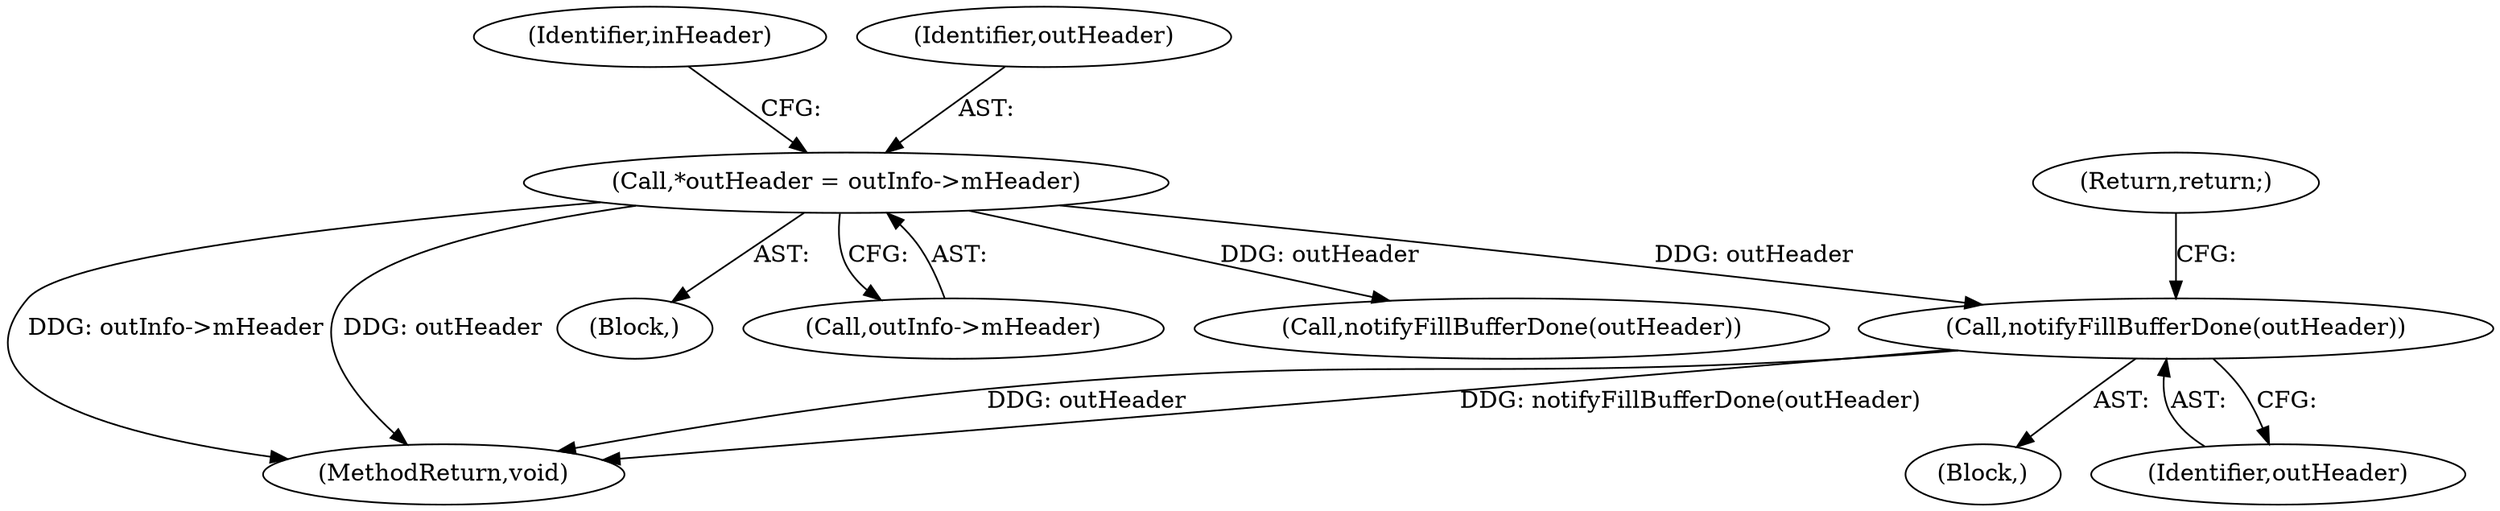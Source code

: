 digraph "0_Android_44749eb4f273f0eb681d0fa013e3beef754fa687@pointer" {
"1000186" [label="(Call,notifyFillBufferDone(outHeader))"];
"1000148" [label="(Call,*outHeader = outInfo->mHeader)"];
"1000156" [label="(Identifier,inHeader)"];
"1000188" [label="(Return,return;)"];
"1000186" [label="(Call,notifyFillBufferDone(outHeader))"];
"1000556" [label="(MethodReturn,void)"];
"1000130" [label="(Block,)"];
"1000150" [label="(Call,outInfo->mHeader)"];
"1000549" [label="(Call,notifyFillBufferDone(outHeader))"];
"1000187" [label="(Identifier,outHeader)"];
"1000148" [label="(Call,*outHeader = outInfo->mHeader)"];
"1000149" [label="(Identifier,outHeader)"];
"1000159" [label="(Block,)"];
"1000186" -> "1000159"  [label="AST: "];
"1000186" -> "1000187"  [label="CFG: "];
"1000187" -> "1000186"  [label="AST: "];
"1000188" -> "1000186"  [label="CFG: "];
"1000186" -> "1000556"  [label="DDG: notifyFillBufferDone(outHeader)"];
"1000186" -> "1000556"  [label="DDG: outHeader"];
"1000148" -> "1000186"  [label="DDG: outHeader"];
"1000148" -> "1000130"  [label="AST: "];
"1000148" -> "1000150"  [label="CFG: "];
"1000149" -> "1000148"  [label="AST: "];
"1000150" -> "1000148"  [label="AST: "];
"1000156" -> "1000148"  [label="CFG: "];
"1000148" -> "1000556"  [label="DDG: outHeader"];
"1000148" -> "1000556"  [label="DDG: outInfo->mHeader"];
"1000148" -> "1000549"  [label="DDG: outHeader"];
}
